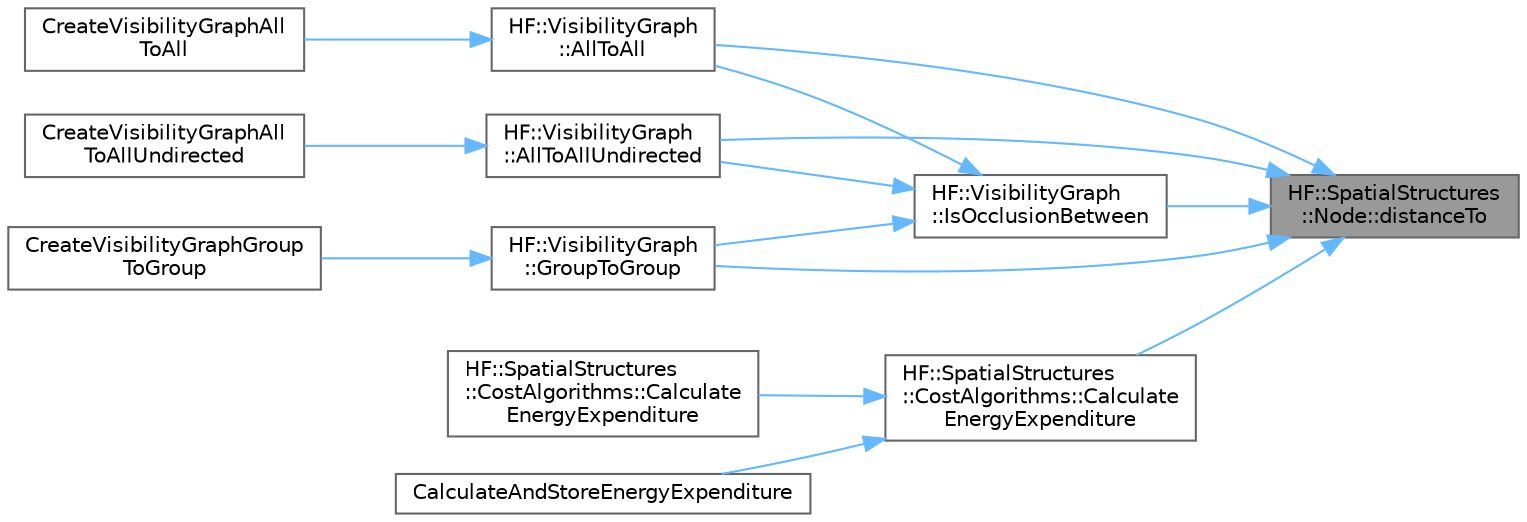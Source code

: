 digraph "HF::SpatialStructures::Node::distanceTo"
{
 // LATEX_PDF_SIZE
  bgcolor="transparent";
  edge [fontname=Helvetica,fontsize=10,labelfontname=Helvetica,labelfontsize=10];
  node [fontname=Helvetica,fontsize=10,shape=box,height=0.2,width=0.4];
  rankdir="RL";
  Node1 [label="HF::SpatialStructures\l::Node::distanceTo",height=0.2,width=0.4,color="gray40", fillcolor="grey60", style="filled", fontcolor="black",tooltip="Calculate the distance between this node and n2."];
  Node1 -> Node2 [dir="back",color="steelblue1",style="solid"];
  Node2 [label="HF::VisibilityGraph\l::AllToAll",height=0.2,width=0.4,color="grey40", fillcolor="white", style="filled",URL="$a00467.html#a12eb1e4c06400c4625cd22d925927b03",tooltip="Generate a Visibility Graph between every node in a set of nodes in parallel."];
  Node2 -> Node3 [dir="back",color="steelblue1",style="solid"];
  Node3 [label="CreateVisibilityGraphAll\lToAll",height=0.2,width=0.4,color="grey40", fillcolor="white", style="filled",URL="$a00460.html#ga0255e6c4811298e61110adc64c0f8acd",tooltip="Create a new directed visibility graph between all nodes in parameter nodes."];
  Node1 -> Node4 [dir="back",color="steelblue1",style="solid"];
  Node4 [label="HF::VisibilityGraph\l::AllToAllUndirected",height=0.2,width=0.4,color="grey40", fillcolor="white", style="filled",URL="$a00467.html#ab1db87927118f70786a664c3b3cc7905",tooltip="Generate a Visibility Graph with every edge stored twice."];
  Node4 -> Node5 [dir="back",color="steelblue1",style="solid"];
  Node5 [label="CreateVisibilityGraphAll\lToAllUndirected",height=0.2,width=0.4,color="grey40", fillcolor="white", style="filled",URL="$a00460.html#ga9b0664a60bcdf276b0fe0a2023b3d9b8",tooltip="Create a new undirected visibility graph between all nodes in nodes."];
  Node1 -> Node6 [dir="back",color="steelblue1",style="solid"];
  Node6 [label="HF::SpatialStructures\l::CostAlgorithms::Calculate\lEnergyExpenditure",height=0.2,width=0.4,color="grey40", fillcolor="white", style="filled",URL="$a00475.html#ac51f2e76c00356f8a6145bee865cd922",tooltip=" "];
  Node6 -> Node7 [dir="back",color="steelblue1",style="solid"];
  Node7 [label="CalculateAndStoreEnergyExpenditure",height=0.2,width=0.4,color="grey40", fillcolor="white", style="filled",URL="$a00458.html#ga76d98cf2df63a766a74137dfa815d9a9",tooltip="Calculates energy expenditure for all subgraphs in *g and stores them in the graph at AlgorithmCostTi..."];
  Node6 -> Node8 [dir="back",color="steelblue1",style="solid"];
  Node8 [label="HF::SpatialStructures\l::CostAlgorithms::Calculate\lEnergyExpenditure",height=0.2,width=0.4,color="grey40", fillcolor="white", style="filled",URL="$a00475.html#adbe5e58355a884494d6e99bf17fc5f7b",tooltip=" "];
  Node1 -> Node9 [dir="back",color="steelblue1",style="solid"];
  Node9 [label="HF::VisibilityGraph\l::GroupToGroup",height=0.2,width=0.4,color="grey40", fillcolor="white", style="filled",URL="$a00467.html#ae42a5aafdfcc29b6a668355c07602efb",tooltip="Generate a Visibility Graph from a set of nodes to another set of nodes."];
  Node9 -> Node10 [dir="back",color="steelblue1",style="solid"];
  Node10 [label="CreateVisibilityGraphGroup\lToGroup",height=0.2,width=0.4,color="grey40", fillcolor="white", style="filled",URL="$a00460.html#gaf2e404cb696aee3473cac0d1507576d8",tooltip="Create a new visibility graph from the nodes in group_a, into the nodes of group_b."];
  Node1 -> Node11 [dir="back",color="steelblue1",style="solid"];
  Node11 [label="HF::VisibilityGraph\l::IsOcclusionBetween",height=0.2,width=0.4,color="grey40", fillcolor="white", style="filled",URL="$a00467.html#a4d9cf77879eb78075f7f7b0a7e31119a",tooltip="Perform a line of sight check between two nodes."];
  Node11 -> Node2 [dir="back",color="steelblue1",style="solid"];
  Node11 -> Node4 [dir="back",color="steelblue1",style="solid"];
  Node11 -> Node9 [dir="back",color="steelblue1",style="solid"];
}
